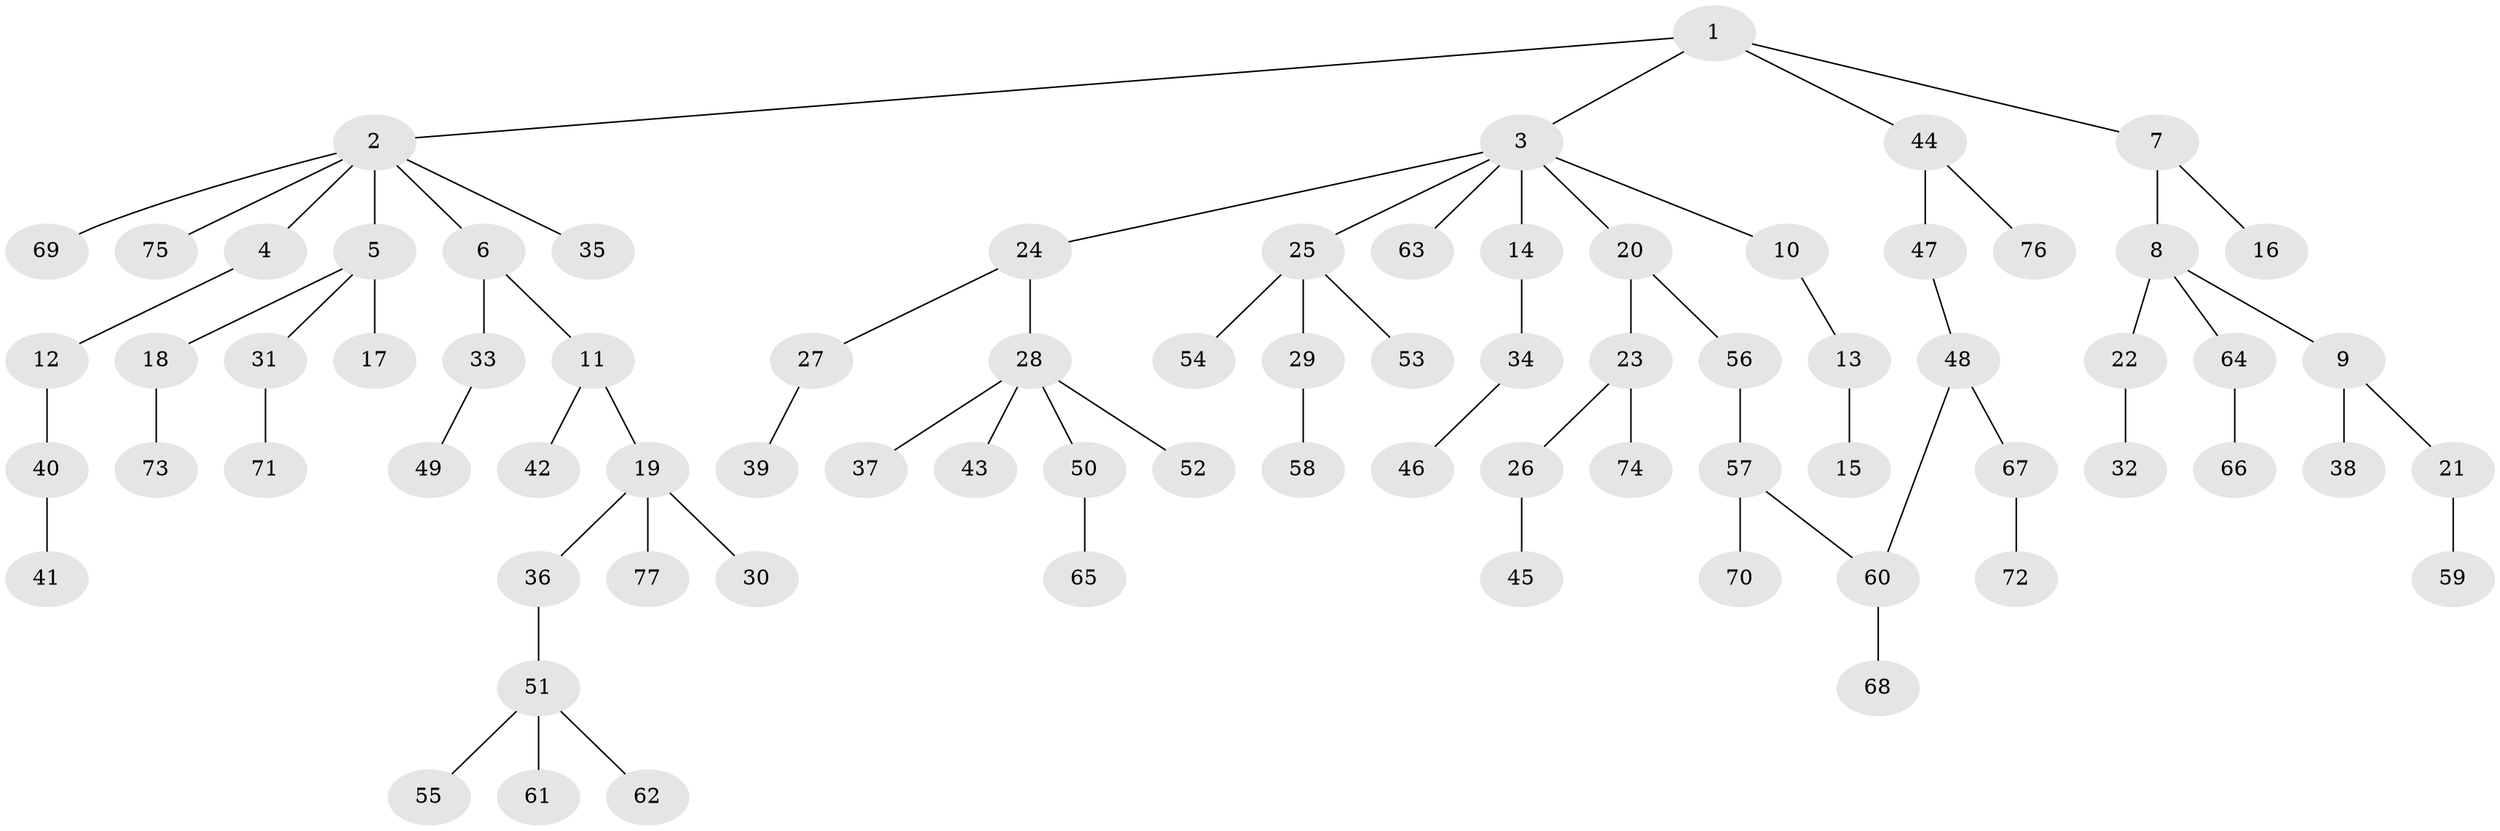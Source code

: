 // coarse degree distribution, {6: 0.041666666666666664, 3: 0.125, 5: 0.041666666666666664, 2: 0.375, 1: 0.4166666666666667}
// Generated by graph-tools (version 1.1) at 2025/49/03/04/25 22:49:04]
// undirected, 77 vertices, 77 edges
graph export_dot {
  node [color=gray90,style=filled];
  1;
  2;
  3;
  4;
  5;
  6;
  7;
  8;
  9;
  10;
  11;
  12;
  13;
  14;
  15;
  16;
  17;
  18;
  19;
  20;
  21;
  22;
  23;
  24;
  25;
  26;
  27;
  28;
  29;
  30;
  31;
  32;
  33;
  34;
  35;
  36;
  37;
  38;
  39;
  40;
  41;
  42;
  43;
  44;
  45;
  46;
  47;
  48;
  49;
  50;
  51;
  52;
  53;
  54;
  55;
  56;
  57;
  58;
  59;
  60;
  61;
  62;
  63;
  64;
  65;
  66;
  67;
  68;
  69;
  70;
  71;
  72;
  73;
  74;
  75;
  76;
  77;
  1 -- 2;
  1 -- 3;
  1 -- 7;
  1 -- 44;
  2 -- 4;
  2 -- 5;
  2 -- 6;
  2 -- 35;
  2 -- 69;
  2 -- 75;
  3 -- 10;
  3 -- 14;
  3 -- 20;
  3 -- 24;
  3 -- 25;
  3 -- 63;
  4 -- 12;
  5 -- 17;
  5 -- 18;
  5 -- 31;
  6 -- 11;
  6 -- 33;
  7 -- 8;
  7 -- 16;
  8 -- 9;
  8 -- 22;
  8 -- 64;
  9 -- 21;
  9 -- 38;
  10 -- 13;
  11 -- 19;
  11 -- 42;
  12 -- 40;
  13 -- 15;
  14 -- 34;
  18 -- 73;
  19 -- 30;
  19 -- 36;
  19 -- 77;
  20 -- 23;
  20 -- 56;
  21 -- 59;
  22 -- 32;
  23 -- 26;
  23 -- 74;
  24 -- 27;
  24 -- 28;
  25 -- 29;
  25 -- 53;
  25 -- 54;
  26 -- 45;
  27 -- 39;
  28 -- 37;
  28 -- 43;
  28 -- 50;
  28 -- 52;
  29 -- 58;
  31 -- 71;
  33 -- 49;
  34 -- 46;
  36 -- 51;
  40 -- 41;
  44 -- 47;
  44 -- 76;
  47 -- 48;
  48 -- 60;
  48 -- 67;
  50 -- 65;
  51 -- 55;
  51 -- 61;
  51 -- 62;
  56 -- 57;
  57 -- 70;
  57 -- 60;
  60 -- 68;
  64 -- 66;
  67 -- 72;
}
